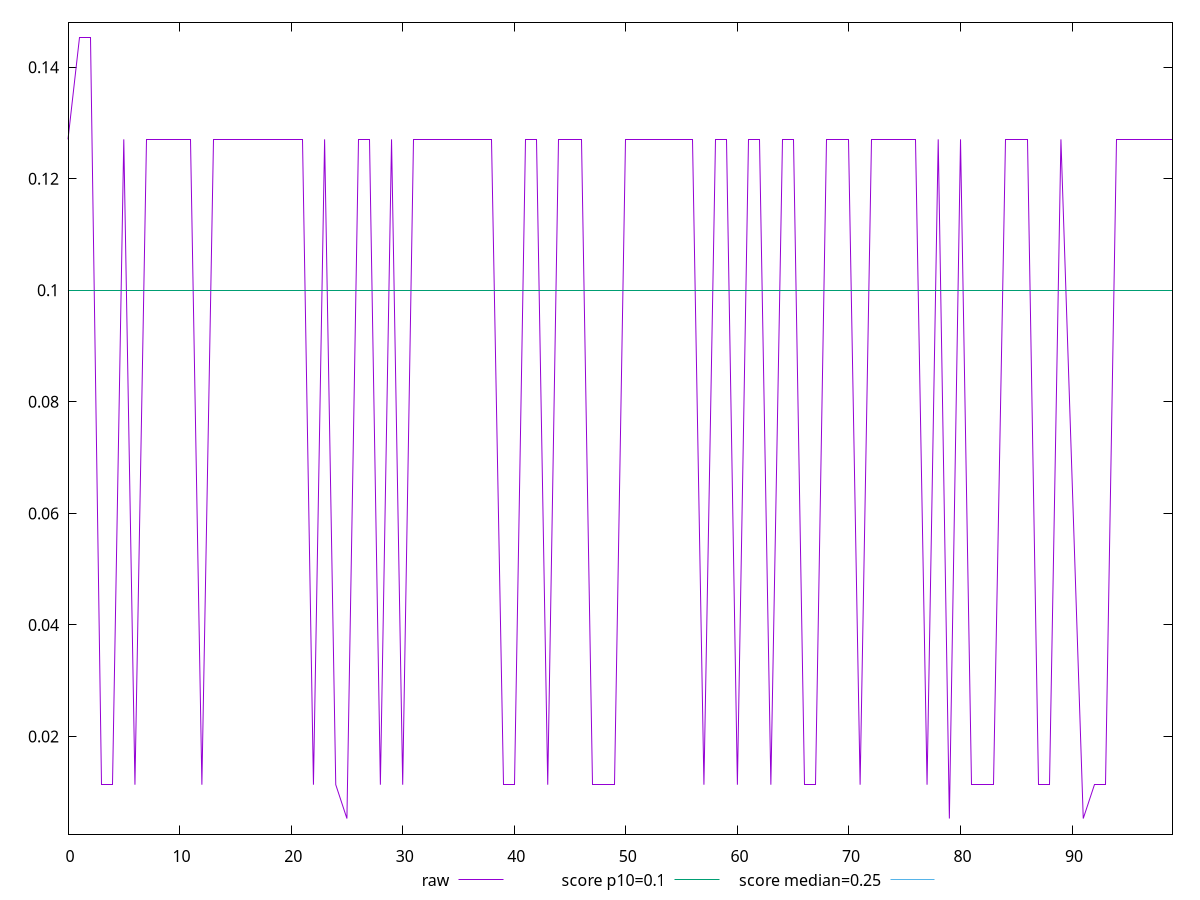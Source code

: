 reset

$raw <<EOF
0 0.12706176386939155
1 0.14525024043189155
2 0.14525024043189155
3 0.011352840529547797
4 0.011352840529547797
5 0.12706176386939155
6 0.011352840529547797
7 0.12706176386939155
8 0.12706176386939155
9 0.12706176386939155
10 0.12706176386939155
11 0.12706176386939155
12 0.011352840529547797
13 0.12706176386939155
14 0.12706176386939155
15 0.12706176386939155
16 0.12706176386939155
17 0.12706176386939155
18 0.12706176386939155
19 0.12706176386939155
20 0.12706176386939155
21 0.12706176386939155
22 0.011352840529547797
23 0.12706176386939155
24 0.011352840529547797
25 0.005289688110351562
26 0.12706176386939155
27 0.12706176386939155
28 0.011352840529547797
29 0.12706176386939155
30 0.011352840529547797
31 0.12706176386939155
32 0.12706176386939155
33 0.12706176386939155
34 0.12706176386939155
35 0.12706176386939155
36 0.12706176386939155
37 0.12706176386939155
38 0.12706176386939155
39 0.011352840529547797
40 0.011352840529547797
41 0.12706176386939155
42 0.12706176386939155
43 0.011352840529547797
44 0.12706176386939155
45 0.12706176386939155
46 0.12706176386939155
47 0.011352840529547797
48 0.011352840529547797
49 0.011352840529547797
50 0.12706176386939155
51 0.12706176386939155
52 0.12706176386939155
53 0.12706176386939155
54 0.12706176386939155
55 0.12706176386939155
56 0.12706176386939155
57 0.011352840529547797
58 0.12706176386939155
59 0.12706176386939155
60 0.011352840529547797
61 0.12706176386939155
62 0.12706176386939155
63 0.011352840529547797
64 0.12706176386939155
65 0.12706176386939155
66 0.011352840529547797
67 0.011352840529547797
68 0.12706176386939155
69 0.12706176386939155
70 0.12706176386939155
71 0.011352840529547797
72 0.12706176386939155
73 0.12706176386939155
74 0.12706176386939155
75 0.12706176386939155
76 0.12706176386939155
77 0.011352840529547797
78 0.12706176386939155
79 0.005289688110351562
80 0.12706176386939155
81 0.011352840529547797
82 0.011352840529547797
83 0.011352840529547797
84 0.12706176386939155
85 0.12706176386939155
86 0.12706176386939155
87 0.011352840529547797
88 0.011352840529547797
89 0.12706176386939155
91 0.005289688110351562
92 0.011352840529547797
93 0.011352840529547797
94 0.12706176386939155
95 0.12706176386939155
96 0.12706176386939155
97 0.12706176386939155
98 0.12706176386939155
99 0.12706176386939155
EOF

set key outside below
set xrange [0:99]
set yrange [0.0024904770639207624:0.14804945147832235]
set trange [0.0024904770639207624:0.14804945147832235]
set terminal svg size 640, 500 enhanced background rgb 'white'
set output "report/report_00029_2021-02-24T13-36-40.390Z/cumulative-layout-shift/samples/card/raw/values.svg"

plot $raw title "raw" with line, \
     0.1 title "score p10=0.1", \
     0.25 title "score median=0.25"

reset
